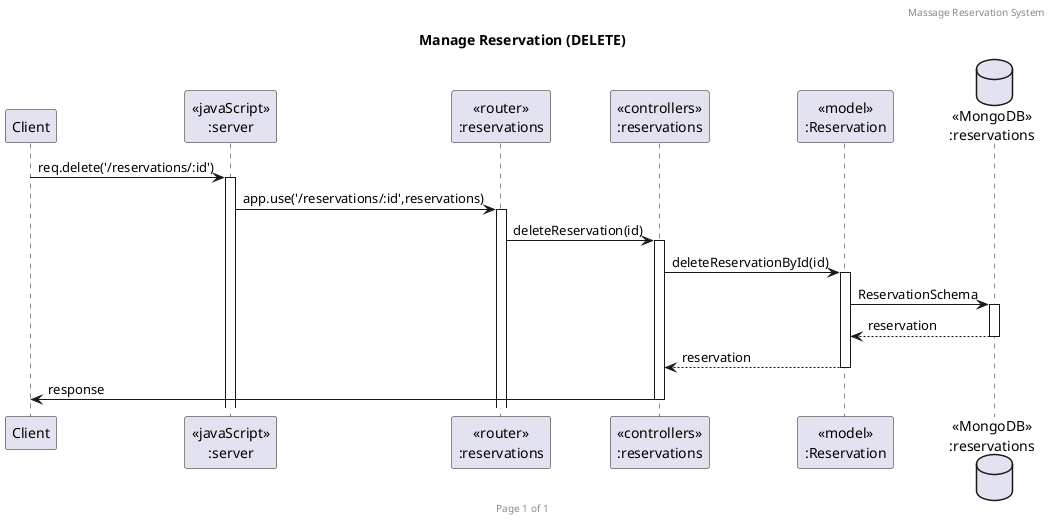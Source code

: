 @startuml Manage Reservation (DELETE)

header Massage Reservation System
footer Page %page% of %lastpage%
title "Manage Reservation (DELETE)"

participant "Client" as client
participant "<<javaScript>>\n:server" as server
participant "<<router>>\n:reservations" as routerReservations
participant "<<controllers>>\n:reservations" as controllersReservations
participant "<<model>>\n:Reservation" as modelReservation
database "<<MongoDB>>\n:reservations" as ReservationsDatabase

client->server ++:req.delete('/reservations/:id')
server->routerReservations ++:app.use('/reservations/:id',reservations)
routerReservations -> controllersReservations ++:deleteReservation(id)
controllersReservations->modelReservation ++:deleteReservationById(id)
modelReservation ->ReservationsDatabase ++: ReservationSchema
ReservationsDatabase --> modelReservation --: reservation
controllersReservations <-- modelReservation --:reservation
controllersReservations->client --:response

@enduml